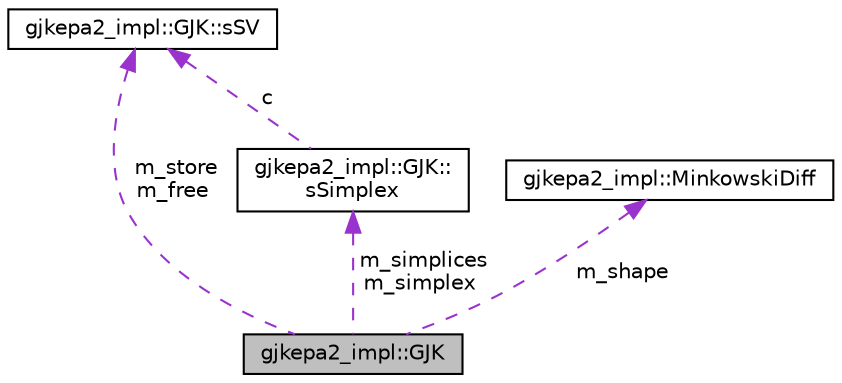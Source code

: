 digraph "gjkepa2_impl::GJK"
{
  edge [fontname="Helvetica",fontsize="10",labelfontname="Helvetica",labelfontsize="10"];
  node [fontname="Helvetica",fontsize="10",shape=record];
  Node1 [label="gjkepa2_impl::GJK",height=0.2,width=0.4,color="black", fillcolor="grey75", style="filled", fontcolor="black"];
  Node2 -> Node1 [dir="back",color="darkorchid3",fontsize="10",style="dashed",label=" m_store\nm_free" ,fontname="Helvetica"];
  Node2 [label="gjkepa2_impl::GJK::sSV",height=0.2,width=0.4,color="black", fillcolor="white", style="filled",URL="$structgjkepa2__impl_1_1_g_j_k_1_1s_s_v.html"];
  Node3 -> Node1 [dir="back",color="darkorchid3",fontsize="10",style="dashed",label=" m_simplices\nm_simplex" ,fontname="Helvetica"];
  Node3 [label="gjkepa2_impl::GJK::\lsSimplex",height=0.2,width=0.4,color="black", fillcolor="white", style="filled",URL="$structgjkepa2__impl_1_1_g_j_k_1_1s_simplex.html"];
  Node2 -> Node3 [dir="back",color="darkorchid3",fontsize="10",style="dashed",label=" c" ,fontname="Helvetica"];
  Node4 -> Node1 [dir="back",color="darkorchid3",fontsize="10",style="dashed",label=" m_shape" ,fontname="Helvetica"];
  Node4 [label="gjkepa2_impl::MinkowskiDiff",height=0.2,width=0.4,color="black", fillcolor="white", style="filled",URL="$structgjkepa2__impl_1_1_minkowski_diff.html"];
}
